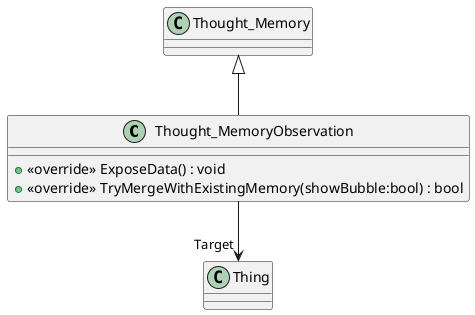 @startuml
class Thought_MemoryObservation {
    + <<override>> ExposeData() : void
    + <<override>> TryMergeWithExistingMemory(showBubble:bool) : bool
}
Thought_Memory <|-- Thought_MemoryObservation
Thought_MemoryObservation --> "Target" Thing
@enduml
